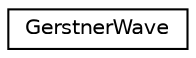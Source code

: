 digraph "Graphical Class Hierarchy"
{
  edge [fontname="Helvetica",fontsize="10",labelfontname="Helvetica",labelfontsize="10"];
  node [fontname="Helvetica",fontsize="10",shape=record];
  rankdir="LR";
  Node1 [label="GerstnerWave",height=0.2,width=0.4,color="black", fillcolor="white", style="filled",URL="$class_gerstner_wave.html"];
}
